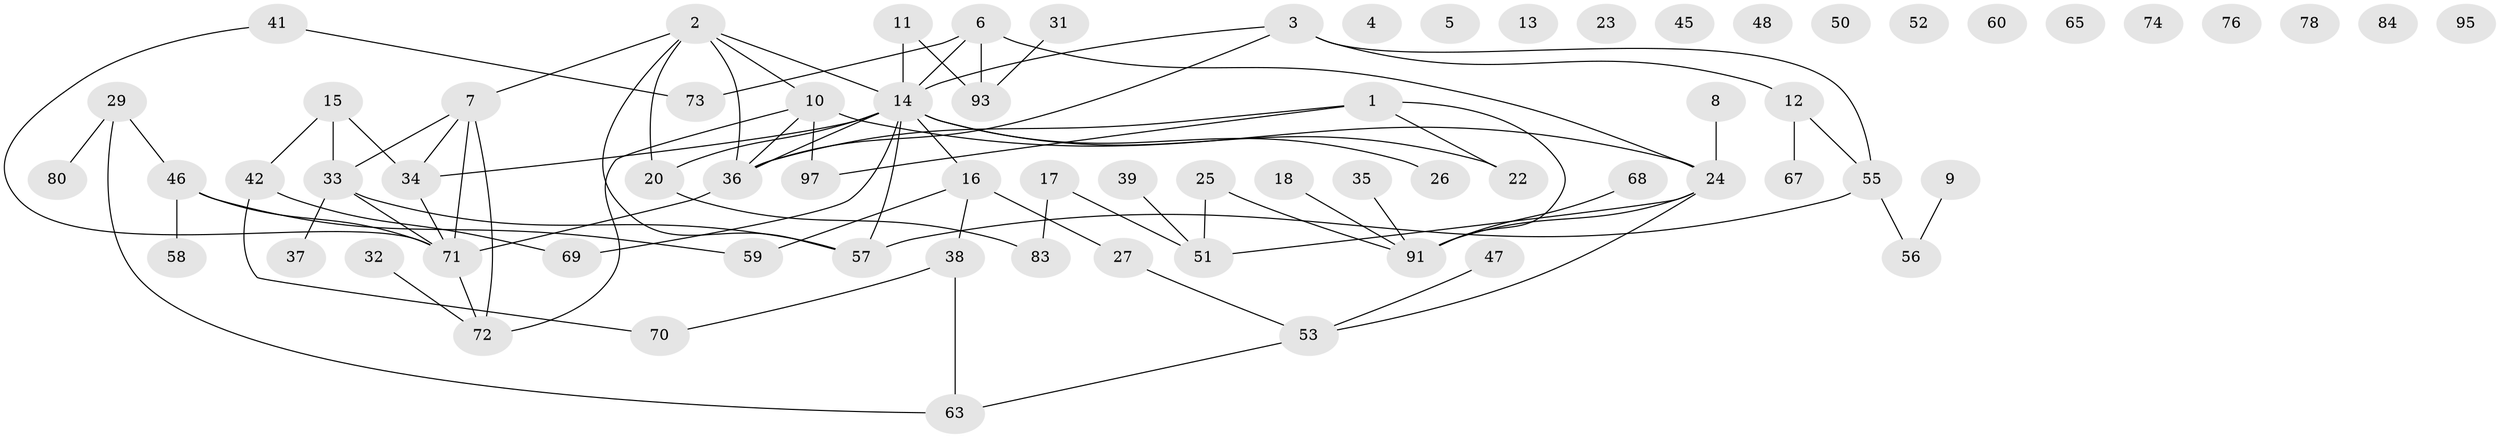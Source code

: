 // original degree distribution, {4: 0.15, 5: 0.06, 2: 0.24, 0: 0.15, 1: 0.18, 3: 0.19, 6: 0.02, 7: 0.01}
// Generated by graph-tools (version 1.1) at 2025/16/03/04/25 18:16:28]
// undirected, 70 vertices, 83 edges
graph export_dot {
graph [start="1"]
  node [color=gray90,style=filled];
  1 [super="+43+81"];
  2 [super="+87"];
  3 [super="+21"];
  4;
  5;
  6 [super="+19"];
  7 [super="+61+66"];
  8;
  9;
  10 [super="+40"];
  11;
  12 [super="+44"];
  13;
  14 [super="+28"];
  15 [super="+94"];
  16;
  17;
  18;
  20;
  22;
  23;
  24 [super="+30"];
  25;
  26;
  27;
  29;
  31;
  32;
  33;
  34 [super="+49"];
  35;
  36 [super="+98"];
  37;
  38 [super="+79"];
  39 [super="+85"];
  41 [super="+54+92"];
  42;
  45;
  46 [super="+82"];
  47;
  48;
  50;
  51 [super="+89"];
  52;
  53 [super="+62"];
  55 [super="+77"];
  56 [super="+64"];
  57;
  58;
  59;
  60;
  63;
  65;
  67;
  68;
  69;
  70;
  71;
  72;
  73;
  74;
  76;
  78;
  80 [super="+99"];
  83;
  84;
  91 [super="+96"];
  93 [super="+100"];
  95;
  97;
  1 -- 22;
  1 -- 91;
  1 -- 36;
  1 -- 97;
  2 -- 20;
  2 -- 36;
  2 -- 57;
  2 -- 10;
  2 -- 14;
  2 -- 7;
  3 -- 14;
  3 -- 36;
  3 -- 55;
  3 -- 12;
  6 -- 24;
  6 -- 73;
  6 -- 93;
  6 -- 14;
  7 -- 71;
  7 -- 72;
  7 -- 34;
  7 -- 33;
  8 -- 24;
  9 -- 56;
  10 -- 36;
  10 -- 72;
  10 -- 97;
  10 -- 24;
  11 -- 93;
  11 -- 14 [weight=2];
  12 -- 67;
  12 -- 55;
  14 -- 26;
  14 -- 36;
  14 -- 34;
  14 -- 69;
  14 -- 16;
  14 -- 20;
  14 -- 22;
  14 -- 57;
  15 -- 34;
  15 -- 33;
  15 -- 42;
  16 -- 27;
  16 -- 59;
  16 -- 38;
  17 -- 83;
  17 -- 51;
  18 -- 91;
  20 -- 83;
  24 -- 91;
  24 -- 51;
  24 -- 53;
  25 -- 51;
  25 -- 91;
  27 -- 53;
  29 -- 46;
  29 -- 63;
  29 -- 80;
  31 -- 93;
  32 -- 72;
  33 -- 37;
  33 -- 57;
  33 -- 71;
  34 -- 71;
  35 -- 91;
  36 -- 71;
  38 -- 63;
  38 -- 70;
  39 -- 51;
  41 -- 71;
  41 -- 73;
  42 -- 69;
  42 -- 70;
  46 -- 58;
  46 -- 59;
  46 -- 71;
  47 -- 53;
  53 -- 63;
  55 -- 56;
  55 -- 57;
  68 -- 91 [weight=2];
  71 -- 72;
}
